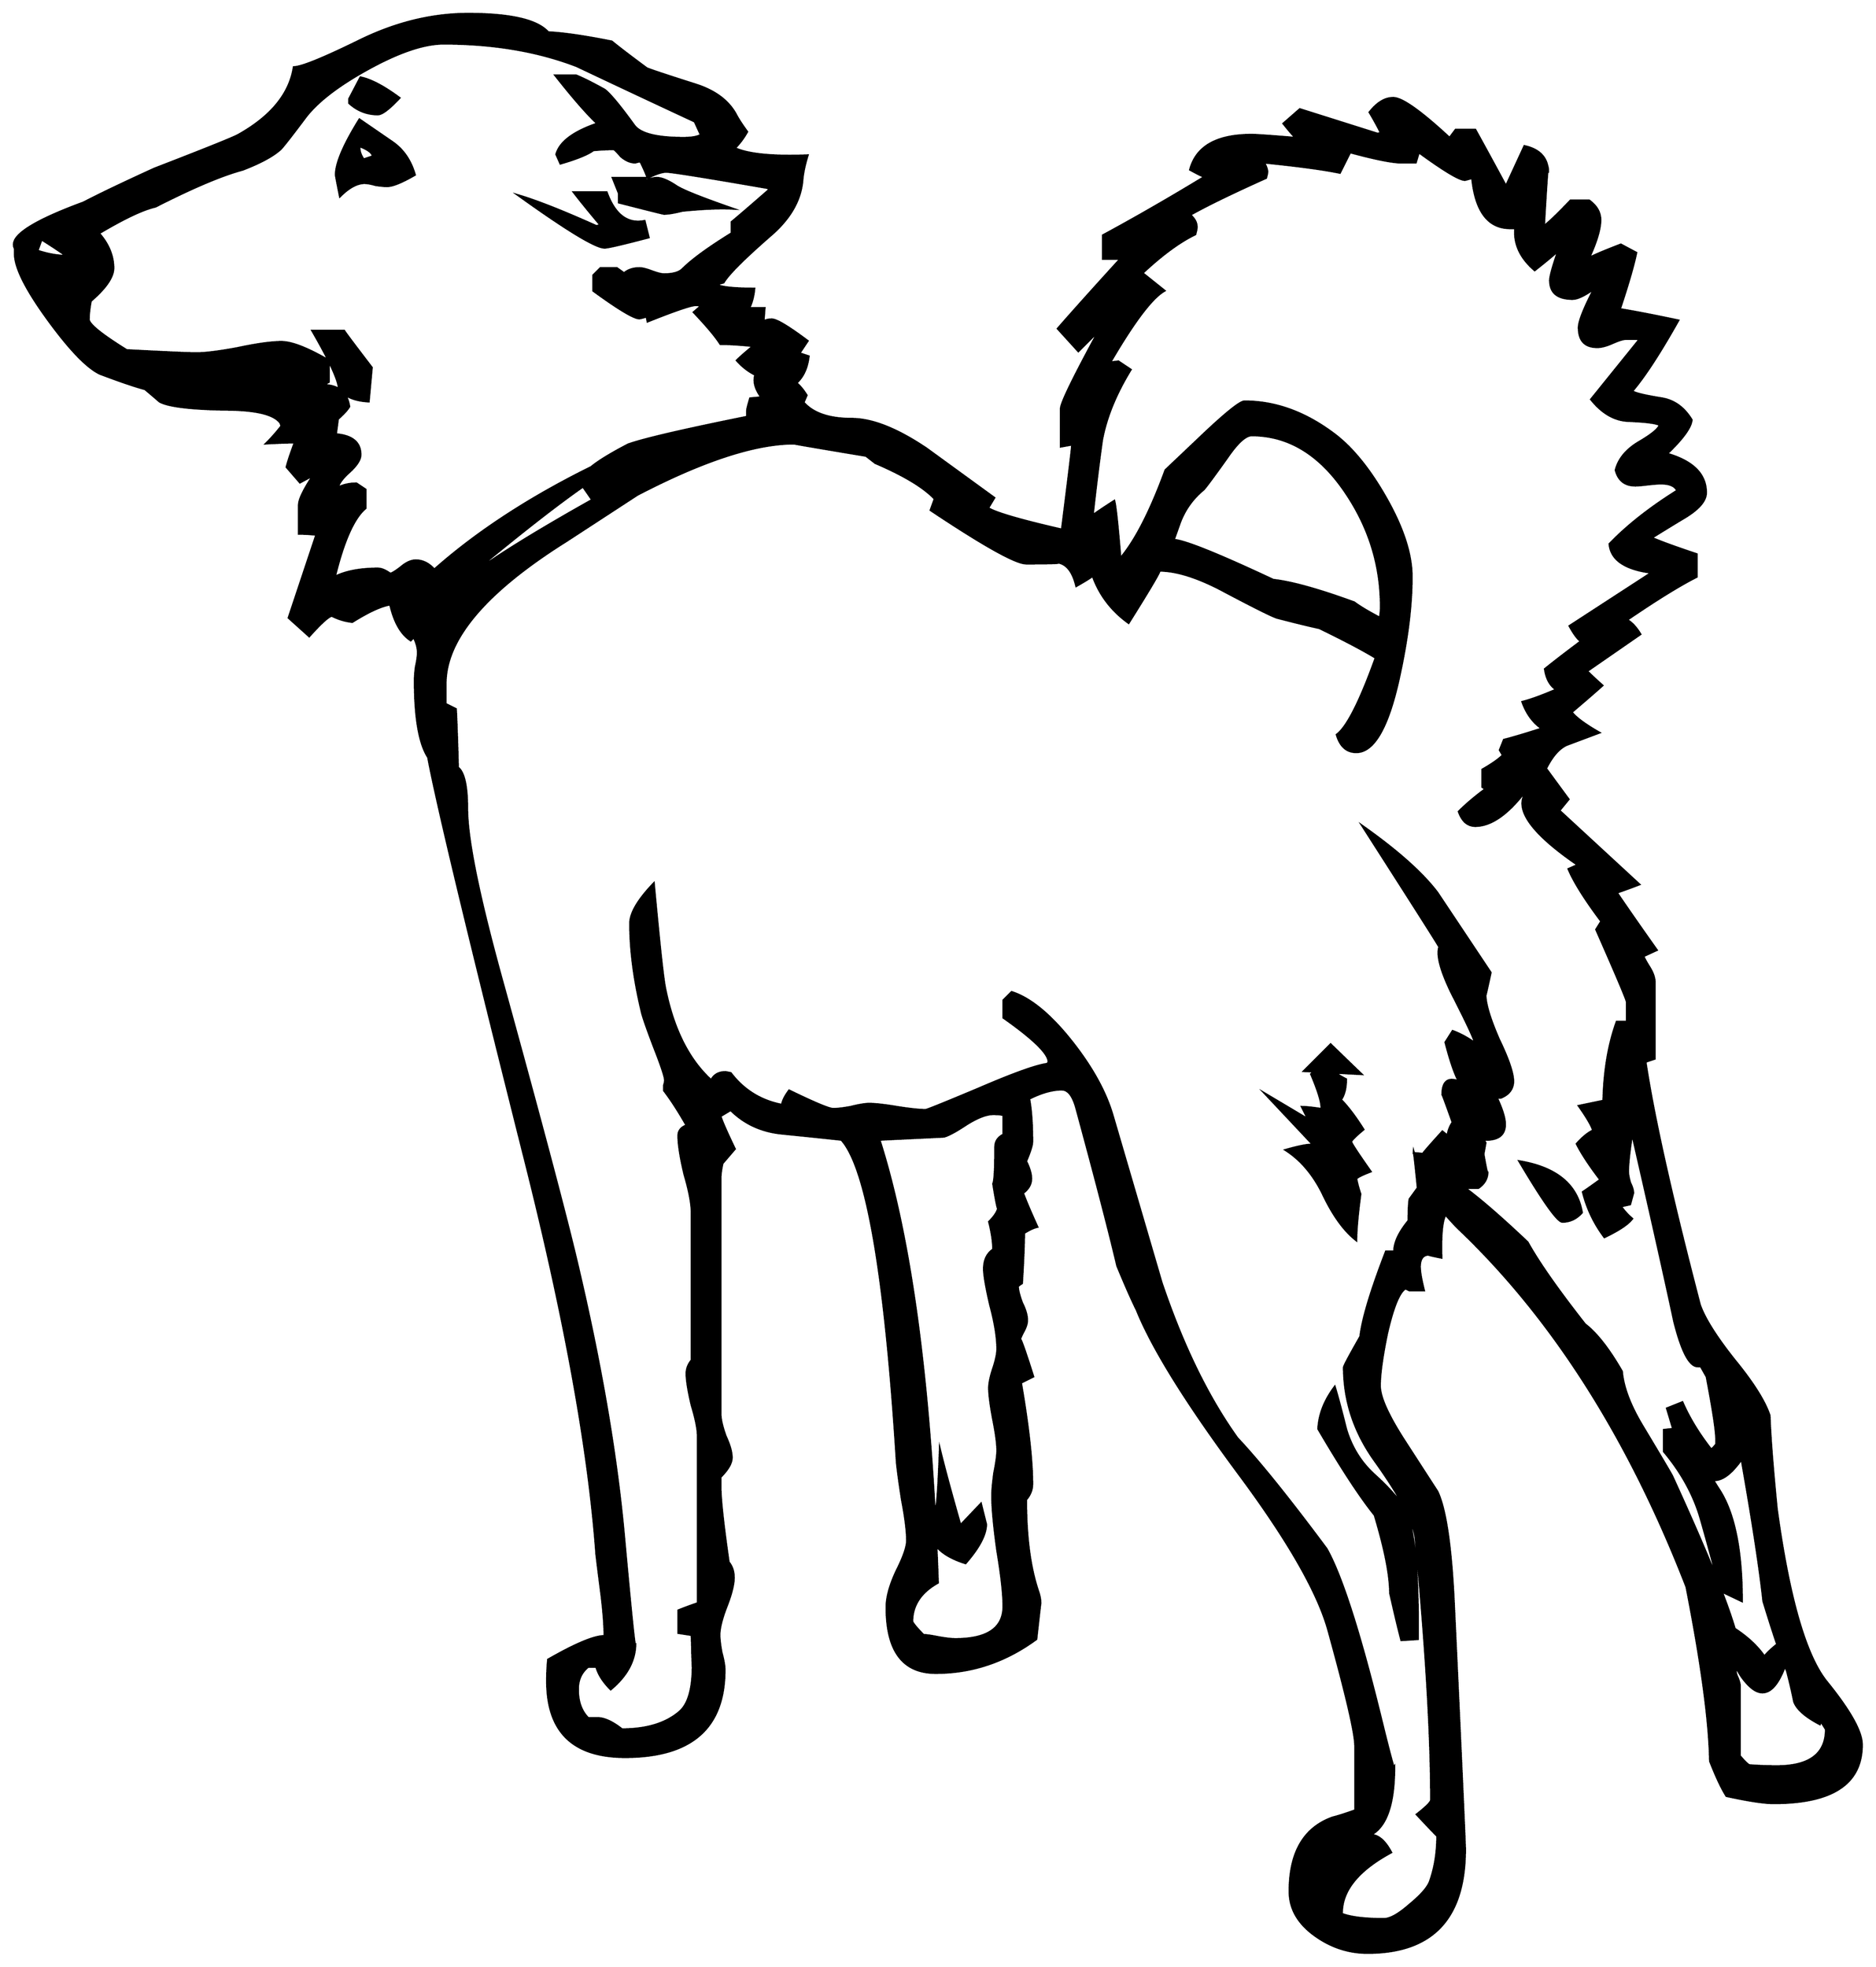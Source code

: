 


\begin{tikzpicture}[y=0.80pt, x=0.80pt, yscale=-1.0, xscale=1.0, inner sep=0pt, outer sep=0pt]
\begin{scope}[shift={(100.0,1677.0)},nonzero rule]
  \path[draw=.,fill=.,line width=1.600pt] (1858.0,189.0) .. controls
    (1858.0,227.0) and (1829.333,246.0) .. (1772.0,246.0) ..
    controls (1762.667,246.0) and (1747.333,243.667) .. (1726.0,239.0)
    .. controls (1721.333,231.667) and (1716.0,220.333) ..
    (1710.0,205.0) .. controls (1709.333,166.333) and (1701.667,109.667)
    .. (1687.0,35.0) .. controls (1630.333,-111.0) and
    (1556.0,-227.667) .. (1464.0,-315.0) .. controls
    (1461.333,-317.667) and (1457.333,-322.0) .. (1452.0,-328.0) ..
    controls (1448.667,-322.0) and (1447.333,-308.0) ..
    (1448.0,-286.0) .. controls (1438.0,-288.0) and
    (1434.0,-289.0) .. (1436.0,-289.0) .. controls
    (1430.0,-289.0) and (1427.0,-285.0) .. (1427.0,-277.0) ..
    controls (1427.0,-272.333) and (1428.333,-264.667) ..
    (1431.0,-254.0) -- (1417.0,-254.0) -- (1413.0,-256.0) ..
    controls (1407.0,-252.667) and (1401.0,-238.0) ..
    (1395.0,-212.0) .. controls (1390.333,-189.333) and
    (1388.0,-172.333) .. (1388.0,-161.0) .. controls
    (1388.0,-150.333) and (1395.667,-133.0) .. (1411.0,-109.0) ..
    controls (1431.667,-77.0) and (1442.667,-60.0) .. (1444.0,-58.0)
    .. controls (1452.0,-41.333) and (1457.333,-6.0) ..
    (1460.0,48.0) .. controls (1467.333,204.667) and (1471.0,285.667)
    .. (1471.0,291.0) .. controls (1471.0,358.333) and
    (1439.333,392.0) .. (1376.0,392.0) .. controls (1358.0,392.0)
    and (1341.333,386.667) .. (1326.0,376.0) .. controls
    (1308.667,364.0) and (1300.0,349.333) .. (1300.0,332.0) ..
    controls (1300.0,294.0) and (1314.0,270.0) .. (1342.0,260.0)
    .. controls (1347.333,258.667) and (1354.667,256.333) ..
    (1364.0,253.0) -- (1364.0,190.0) .. controls (1364.0,178.0)
    and (1355.333,140.667) .. (1338.0,78.0) .. controls
    (1328.0,41.333) and (1299.333,-9.0) .. (1252.0,-73.0) ..
    controls (1200.0,-143.0) and (1166.333,-197.0) ..
    (1151.0,-235.0) .. controls (1146.333,-244.333) and
    (1140.0,-258.667) .. (1132.0,-278.0) .. controls
    (1124.0,-312.0) and (1110.667,-363.333) .. (1092.0,-432.0) ..
    controls (1088.667,-444.0) and (1084.0,-450.0) ..
    (1078.0,-450.0) .. controls (1068.667,-450.0) and
    (1058.0,-447.0) .. (1046.0,-441.0) .. controls
    (1048.0,-430.333) and (1049.0,-416.333) .. (1049.0,-399.0) ..
    controls (1049.0,-395.667) and (1047.0,-389.333) ..
    (1043.0,-380.0) .. controls (1046.333,-373.333) and
    (1048.0,-367.667) .. (1048.0,-363.0) .. controls
    (1048.0,-357.667) and (1045.333,-353.0) .. (1040.0,-349.0) ..
    controls (1042.667,-341.667) and (1047.333,-330.667) ..
    (1054.0,-316.0) .. controls (1050.667,-315.333) and
    (1046.333,-313.333) .. (1041.0,-310.0) .. controls
    (1041.0,-299.333) and (1040.333,-283.0) .. (1039.0,-261.0) ..
    controls (1037.667,-260.333) and (1036.333,-259.333) ..
    (1035.0,-258.0) .. controls (1035.0,-254.667) and
    (1036.333,-249.333) .. (1039.0,-242.0) .. controls
    (1042.333,-235.333) and (1044.0,-229.667) .. (1044.0,-225.0) ..
    controls (1044.0,-221.667) and (1042.667,-217.667) ..
    (1040.0,-213.0) .. controls (1038.0,-209.0) and
    (1037.0,-206.667) .. (1037.0,-206.0) .. controls
    (1037.0,-209.333) and (1041.333,-197.333) .. (1050.0,-170.0) --
    (1038.0,-164.0) .. controls (1045.333,-121.333) and
    (1049.0,-88.333) .. (1049.0,-65.0) .. controls (1049.0,-59.667)
    and (1047.0,-54.667) .. (1043.0,-50.0) .. controls
    (1043.0,-13.333) and (1047.0,16.667) .. (1055.0,40.0) ..
    controls (1056.333,44.0) and (1057.0,47.667) .. (1057.0,51.0) ..
    controls (1057.0,50.333) and (1055.667,62.0) .. (1053.0,86.0) ..
    controls (1023.0,108.0) and (990.333,119.0) .. (955.0,119.0)
    .. controls (923.0,119.0) and (907.0,97.667) .. (907.0,55.0)
    .. controls (907.0,45.0) and (910.333,33.0) .. (917.0,19.0) ..
    controls (923.667,5.667) and (927.0,-4.0) .. (927.0,-10.0) ..
    controls (927.0,-19.333) and (925.333,-32.667) .. (922.0,-50.0) ..
    controls (919.333,-67.333) and (917.667,-79.667) .. (917.0,-87.0) ..
    controls (905.667,-269.0) and (887.667,-373.667) .. (863.0,-401.0)
    .. controls (844.333,-403.0) and (825.0,-405.0) ..
    (805.0,-407.0) .. controls (785.0,-409.0) and (768.333,-416.667)
    .. (755.0,-430.0) -- (745.0,-424.0) .. controls
    (746.333,-419.333) and (751.0,-408.667) .. (759.0,-392.0) --
    (747.0,-378.0) .. controls (745.667,-372.0) and (745.0,-367.0)
    .. (745.0,-363.0) -- (745.0,-134.0) .. controls
    (745.0,-128.667) and (746.667,-121.333) .. (750.0,-112.0) ..
    controls (754.0,-103.333) and (756.0,-96.333) .. (756.0,-91.0)
    .. controls (756.0,-85.667) and (752.333,-79.333) .. (745.0,-72.0)
    -- (745.0,-63.0) .. controls (745.0,-51.0) and (747.667,-26.333)
    .. (753.0,11.0) .. controls (756.333,15.0) and (758.0,20.0) ..
    (758.0,26.0) .. controls (758.0,32.667) and (755.667,42.0) ..
    (751.0,54.0) .. controls (746.333,66.0) and (744.0,75.333) ..
    (744.0,82.0) .. controls (744.0,86.0) and (744.667,91.667) ..
    (746.0,99.0) .. controls (748.0,106.333) and (749.0,112.0) ..
    (749.0,116.0) .. controls (749.0,172.667) and (716.667,201.0) ..
    (652.0,201.0) .. controls (601.333,201.0) and (576.0,176.333) ..
    (576.0,127.0) .. controls (576.0,119.0) and (576.333,112.0) ..
    (577.0,106.0) .. controls (603.667,90.667) and (622.0,83.0) ..
    (632.0,83.0) .. controls (632.0,73.0) and (631.0,59.667) ..
    (629.0,43.0) .. controls (626.333,22.333) and (624.667,9.0) ..
    (624.0,3.0) .. controls (616.667,-99.0) and (593.0,-229.0) ..
    (553.0,-387.0) .. controls (499.667,-599.0) and (468.667,-728.0)
    .. (460.0,-774.0) .. controls (451.333,-787.333) and
    (447.0,-812.333) .. (447.0,-849.0) .. controls (447.0,-852.333)
    and (447.333,-856.667) .. (448.0,-862.0) .. controls
    (449.333,-868.0) and (450.0,-872.667) .. (450.0,-876.0) ..
    controls (450.0,-880.667) and (448.667,-885.667) .. (446.0,-891.0)
    -- (443.0,-888.0) .. controls (433.667,-894.0) and
    (427.0,-905.667) .. (423.0,-923.0) .. controls (414.333,-921.667)
    and (402.0,-916.0) .. (386.0,-906.0) .. controls
    (379.333,-906.667) and (372.667,-908.667) .. (366.0,-912.0) ..
    controls (362.667,-911.333) and (355.333,-904.667) .. (344.0,-892.0)
    -- (324.0,-910.0) -- (351.0,-991.0) .. controls
    (345.0,-991.667) and (339.333,-992.0) .. (334.0,-992.0) --
    (334.0,-1020.0) .. controls (334.0,-1025.333) and
    (338.667,-1035.0) .. (348.0,-1049.0) -- (335.0,-1042.0) --
    (322.0,-1057.0) .. controls (323.333,-1062.333) and
    (326.0,-1070.333) .. (330.0,-1081.0) .. controls
    (324.0,-1081.0) and (314.667,-1080.667) .. (302.0,-1080.0) ..
    controls (307.333,-1085.333) and (312.333,-1091.0) ..
    (317.0,-1097.0) -- (316.0,-1100.0) .. controls
    (310.0,-1108.667) and (291.667,-1113.0) .. (261.0,-1113.0) ..
    controls (227.0,-1113.667) and (206.0,-1116.333) ..
    (198.0,-1121.0) .. controls (197.333,-1121.667) and
    (192.667,-1125.667) .. (184.0,-1133.0) .. controls
    (174.0,-1135.667) and (159.333,-1140.667) .. (140.0,-1148.0) ..
    controls (127.333,-1154.0) and (110.333,-1171.667) ..
    (89.0,-1201.0) .. controls (67.667,-1230.333) and (57.0,-1251.667)
    .. (57.0,-1265.0) .. controls (57.0,-1266.333) and
    (57.0,-1268.0) .. (57.0,-1270.0) .. controls (56.333,-1271.333)
    and (56.0,-1272.667) .. (56.0,-1274.0) .. controls
    (56.0,-1284.667) and (78.667,-1298.333) .. (124.0,-1315.0) ..
    controls (139.333,-1323.0) and (162.333,-1334.0) ..
    (193.0,-1348.0) .. controls (243.0,-1367.333) and
    (270.333,-1378.333) .. (275.0,-1381.0) .. controls
    (307.0,-1399.0) and (325.0,-1421.0) .. (329.0,-1447.0) ..
    controls (336.333,-1447.0) and (357.667,-1455.667) ..
    (393.0,-1473.0) .. controls (428.333,-1490.333) and
    (463.667,-1499.0) .. (499.0,-1499.0) .. controls
    (540.333,-1499.0) and (566.333,-1493.0) .. (577.0,-1481.0) ..
    controls (591.667,-1480.333) and (612.333,-1477.333) ..
    (639.0,-1472.0) .. controls (646.333,-1466.0) and
    (657.667,-1457.333) .. (673.0,-1446.0) .. controls
    (675.667,-1444.667) and (691.667,-1439.333) .. (721.0,-1430.0) ..
    controls (739.667,-1424.0) and (752.667,-1414.333) ..
    (760.0,-1401.0) .. controls (762.0,-1397.0) and
    (765.667,-1391.333) .. (771.0,-1384.0) .. controls
    (767.667,-1378.0) and (763.667,-1372.667) .. (759.0,-1368.0) ..
    controls (772.333,-1362.0) and (796.0,-1359.667) ..
    (830.0,-1361.0) .. controls (827.333,-1352.333) and
    (825.667,-1344.667) .. (825.0,-1338.0) .. controls
    (823.667,-1318.0) and (813.333,-1299.667) .. (794.0,-1283.0) ..
    controls (768.0,-1260.333) and (752.667,-1245.0) ..
    (748.0,-1237.0) -- (741.0,-1235.0) .. controls
    (745.667,-1232.333) and (758.0,-1231.0) .. (778.0,-1231.0) ..
    controls (777.333,-1223.667) and (775.667,-1217.333) ..
    (773.0,-1212.0) .. controls (774.333,-1212.0) and
    (779.333,-1212.0) .. (788.0,-1212.0) -- (787.0,-1199.0) ..
    controls (789.0,-1200.333) and (791.667,-1201.0) ..
    (795.0,-1201.0) .. controls (799.667,-1201.0) and
    (811.333,-1194.0) .. (830.0,-1180.0) -- (822.0,-1168.0) --
    (831.0,-1165.0) .. controls (829.667,-1153.667) and
    (825.667,-1145.0) .. (819.0,-1139.0) .. controls
    (822.333,-1136.333) and (825.667,-1132.333) .. (829.0,-1127.0) --
    (826.0,-1120.0) .. controls (835.333,-1109.333) and
    (851.0,-1104.0) .. (873.0,-1104.0) .. controls
    (893.0,-1104.0) and (917.333,-1094.333) .. (946.0,-1075.0) ..
    controls (968.0,-1059.0) and (990.0,-1043.0) ..
    (1012.0,-1027.0) -- (1006.0,-1017.0) .. controls
    (1013.333,-1012.333) and (1037.333,-1005.333) .. (1078.0,-996.0) ..
    controls (1084.667,-1048.667) and (1088.0,-1076.333) ..
    (1088.0,-1079.0) -- (1077.0,-1077.0) -- (1077.0,-1114.0) ..
    controls (1077.0,-1119.333) and (1089.333,-1144.667) ..
    (1114.0,-1190.0) .. controls (1109.333,-1185.333) and
    (1102.667,-1178.667) .. (1094.0,-1170.0) -- (1074.0,-1192.0) ..
    controls (1087.333,-1207.333) and (1107.667,-1230.0) ..
    (1135.0,-1260.0) -- (1118.0,-1260.0) -- (1118.0,-1283.0) ..
    controls (1150.0,-1300.333) and (1183.0,-1319.333) ..
    (1217.0,-1340.0) .. controls (1213.667,-1341.333) and
    (1209.0,-1343.667) .. (1203.0,-1347.0) .. controls
    (1209.0,-1369.667) and (1229.0,-1381.0) .. (1263.0,-1381.0) ..
    controls (1267.667,-1381.0) and (1282.0,-1380.0) ..
    (1306.0,-1378.0) .. controls (1303.333,-1380.667) and
    (1299.333,-1385.333) .. (1294.0,-1392.0) -- (1310.0,-1406.0) --
    (1386.0,-1382.0) -- (1389.0,-1383.0) .. controls
    (1385.667,-1389.667) and (1382.0,-1396.333) .. (1378.0,-1403.0) ..
    controls (1385.333,-1412.333) and (1393.0,-1417.0) ..
    (1401.0,-1417.0) .. controls (1409.667,-1417.0) and
    (1428.0,-1404.0) .. (1456.0,-1378.0) -- (1462.0,-1386.0) --
    (1481.0,-1386.0) .. controls (1487.667,-1374.0) and
    (1497.667,-1355.667) .. (1511.0,-1331.0) .. controls
    (1515.0,-1339.667) and (1521.0,-1352.667) .. (1529.0,-1370.0) ..
    controls (1544.333,-1366.667) and (1552.0,-1358.0) ..
    (1552.0,-1344.0) .. controls (1552.0,-1356.667) and
    (1550.667,-1339.333) .. (1548.0,-1292.0) .. controls
    (1553.333,-1296.0) and (1562.0,-1304.333) .. (1574.0,-1317.0) --
    (1592.0,-1317.0) .. controls (1599.333,-1311.667) and
    (1603.0,-1305.333) .. (1603.0,-1298.0) .. controls
    (1603.0,-1289.333) and (1599.333,-1277.0) .. (1592.0,-1261.0) ..
    controls (1598.667,-1264.333) and (1609.0,-1268.667) ..
    (1623.0,-1274.0) -- (1638.0,-1266.0) .. controls
    (1635.333,-1253.333) and (1630.0,-1235.0) .. (1622.0,-1211.0) ..
    controls (1634.667,-1209.0) and (1653.667,-1205.333) ..
    (1679.0,-1200.0) .. controls (1661.0,-1168.0) and
    (1646.0,-1145.0) .. (1634.0,-1131.0) .. controls
    (1636.667,-1129.0) and (1646.333,-1126.667) .. (1663.0,-1124.0) ..
    controls (1675.0,-1122.0) and (1684.667,-1115.0) ..
    (1692.0,-1103.0) .. controls (1691.333,-1095.667) and
    (1683.333,-1084.667) .. (1668.0,-1070.0) .. controls
    (1693.333,-1062.667) and (1706.0,-1050.0) .. (1706.0,-1032.0) ..
    controls (1706.0,-1024.0) and (1698.667,-1015.667) ..
    (1684.0,-1007.0) .. controls (1674.0,-1001.0) and
    (1663.667,-994.667) .. (1653.0,-988.0) .. controls
    (1662.333,-984.0) and (1677.0,-978.667) .. (1697.0,-972.0) --
    (1697.0,-950.0) .. controls (1681.0,-942.0) and
    (1658.333,-928.0) .. (1629.0,-908.0) .. controls
    (1633.667,-905.333) and (1638.0,-900.667) .. (1642.0,-894.0) --
    (1590.0,-858.0) .. controls (1593.333,-854.667) and
    (1598.333,-850.0) .. (1605.0,-844.0) .. controls
    (1598.333,-838.0) and (1588.333,-829.333) .. (1575.0,-818.0) ..
    controls (1579.0,-812.667) and (1588.0,-806.0) ..
    (1602.0,-798.0) .. controls (1591.333,-794.0) and
    (1580.667,-790.0) .. (1570.0,-786.0) .. controls
    (1562.667,-782.667) and (1556.0,-775.0) .. (1550.0,-763.0) ..
    controls (1555.333,-755.667) and (1562.667,-745.667) ..
    (1572.0,-733.0) -- (1563.0,-722.0) -- (1641.0,-650.0) ..
    controls (1632.333,-646.667) and (1625.0,-644.0) ..
    (1619.0,-642.0) .. controls (1630.333,-625.333) and
    (1643.333,-606.667) .. (1658.0,-586.0) -- (1645.0,-580.0) ..
    controls (1645.667,-578.0) and (1647.667,-574.333) ..
    (1651.0,-569.0) .. controls (1654.333,-563.667) and
    (1656.0,-558.667) .. (1656.0,-554.0) -- (1656.0,-480.0) --
    (1647.0,-477.0) .. controls (1655.0,-423.667) and
    (1672.667,-344.667) .. (1700.0,-240.0) .. controls
    (1704.667,-226.667) and (1716.0,-208.667) .. (1734.0,-186.0) ..
    controls (1752.0,-164.0) and (1763.333,-146.0) ..
    (1768.0,-132.0) .. controls (1768.667,-112.0) and
    (1771.0,-81.667) .. (1775.0,-41.0) .. controls (1787.0,46.333)
    and (1803.333,102.667) .. (1824.0,128.0) .. controls
    (1846.667,156.0) and (1858.0,176.333) .. (1858.0,189.0) --
    cycle(1389.0,-921.0) .. controls (1389.0,-960.333) and
    (1378.0,-996.667) .. (1356.0,-1030.0) .. controls
    (1330.667,-1068.667) and (1299.667,-1088.0) .. (1263.0,-1088.0) ..
    controls (1257.0,-1088.0) and (1249.0,-1080.667) ..
    (1239.0,-1066.0) .. controls (1225.667,-1047.333) and
    (1218.0,-1037.0) .. (1216.0,-1035.0) .. controls
    (1204.667,-1025.667) and (1196.667,-1014.0) .. (1192.0,-1000.0) --
    (1187.0,-986.0) .. controls (1197.667,-985.333) and
    (1230.0,-972.333) .. (1284.0,-947.0) .. controls
    (1302.0,-945.0) and (1328.333,-937.667) .. (1363.0,-925.0) ..
    controls (1368.333,-921.0) and (1376.667,-916.0) ..
    (1388.0,-910.0) .. controls (1388.667,-913.333) and
    (1389.0,-917.0) .. (1389.0,-921.0) -- cycle(792.0,-1327.0)
    -- (792.0,-1329.0) .. controls (730.667,-1339.667) and
    (697.333,-1345.0) .. (692.0,-1345.0) .. controls
    (688.0,-1345.0) and (682.0,-1343.0) .. (674.0,-1339.0) ..
    controls (672.667,-1343.0) and (670.333,-1348.333) ..
    (667.0,-1355.0) .. controls (665.667,-1355.0) and
    (664.0,-1354.667) .. (662.0,-1354.0) .. controls
    (657.333,-1354.0) and (652.667,-1356.0) .. (648.0,-1360.0) ..
    controls (644.0,-1364.667) and (641.667,-1367.0) ..
    (641.0,-1367.0) .. controls (634.333,-1367.0) and
    (627.667,-1366.667) .. (621.0,-1366.0) .. controls
    (615.667,-1362.0) and (605.0,-1357.667) .. (589.0,-1353.0) --
    (585.0,-1362.0) .. controls (588.333,-1374.0) and
    (601.667,-1384.0) .. (625.0,-1392.0) .. controls
    (615.0,-1401.333) and (601.333,-1417.0) .. (584.0,-1439.0) --
    (604.0,-1439.0) .. controls (610.667,-1436.333) and
    (620.0,-1431.667) .. (632.0,-1425.0) .. controls
    (637.333,-1421.0) and (647.0,-1409.333) .. (661.0,-1390.0) ..
    controls (667.0,-1382.0) and (683.0,-1378.0) ..
    (709.0,-1378.0) .. controls (717.0,-1378.0) and
    (722.667,-1379.0) .. (726.0,-1381.0) .. controls
    (724.667,-1383.667) and (722.667,-1388.0) .. (720.0,-1394.0) ..
    controls (681.333,-1412.0) and (643.0,-1430.0) ..
    (605.0,-1448.0) .. controls (567.0,-1462.667) and
    (523.667,-1470.0) .. (475.0,-1470.0) .. controls
    (456.333,-1470.0) and (432.333,-1462.0) .. (403.0,-1446.0) ..
    controls (373.667,-1430.0) and (353.0,-1414.333) ..
    (341.0,-1399.0) .. controls (327.0,-1380.333) and
    (318.667,-1369.667) .. (316.0,-1367.0) .. controls
    (308.667,-1360.333) and (296.333,-1353.667) .. (279.0,-1347.0) ..
    controls (259.0,-1341.667) and (230.667,-1329.667) ..
    (194.0,-1311.0) .. controls (182.0,-1308.333) and
    (163.667,-1299.667) .. (139.0,-1285.0) .. controls
    (148.333,-1274.333) and (153.0,-1263.0) .. (153.0,-1251.0) ..
    controls (153.0,-1242.333) and (145.667,-1231.667) ..
    (131.0,-1219.0) .. controls (129.667,-1211.667) and
    (129.0,-1205.667) .. (129.0,-1201.0) .. controls
    (129.0,-1196.333) and (141.333,-1186.333) .. (166.0,-1171.0) ..
    controls (204.0,-1169.0) and (226.667,-1168.0) ..
    (234.0,-1168.0) .. controls (242.667,-1168.0) and
    (256.0,-1169.667) .. (274.0,-1173.0) .. controls
    (292.667,-1177.0) and (307.0,-1179.0) .. (317.0,-1179.0) ..
    controls (327.0,-1179.0) and (342.333,-1173.0) ..
    (363.0,-1161.0) -- (363.0,-1140.0) -- (349.0,-1132.0) ..
    controls (341.0,-1134.667) and (329.333,-1138.333) ..
    (314.0,-1143.0) -- (326.0,-1142.0) -- (334.0,-1136.0) ..
    controls (336.667,-1136.0) and (340.667,-1136.0) ..
    (346.0,-1136.0) .. controls (351.333,-1136.667) and
    (355.0,-1137.0) .. (357.0,-1137.0) .. controls
    (372.333,-1137.0) and (381.0,-1130.0) .. (383.0,-1116.0) ..
    controls (381.0,-1112.667) and (377.333,-1108.667) ..
    (372.0,-1104.0) -- (370.0,-1089.0) .. controls
    (386.0,-1087.667) and (394.0,-1081.0) .. (394.0,-1069.0) ..
    controls (394.0,-1064.333) and (390.333,-1058.667) ..
    (383.0,-1052.0) .. controls (376.333,-1046.0) and
    (372.667,-1041.0) .. (372.0,-1037.0) .. controls
    (377.333,-1039.667) and (383.333,-1041.0) .. (390.0,-1041.0) --
    (399.0,-1035.0) -- (399.0,-1017.0) .. controls
    (387.667,-1007.667) and (377.667,-985.333) .. (369.0,-950.0) ..
    controls (379.667,-955.333) and (393.667,-958.0) .. (411.0,-958.0)
    .. controls (414.333,-958.0) and (418.333,-956.333) ..
    (423.0,-953.0) .. controls (424.333,-953.0) and (427.667,-955.0)
    .. (433.0,-959.0) .. controls (438.333,-963.667) and
    (443.333,-966.0) .. (448.0,-966.0) .. controls (454.667,-966.0)
    and (460.667,-963.0) .. (466.0,-957.0) .. controls
    (507.333,-993.667) and (558.333,-1027.0) .. (619.0,-1057.0) ..
    controls (626.333,-1063.0) and (638.333,-1070.333) ..
    (655.0,-1079.0) .. controls (669.667,-1084.333) and
    (708.333,-1093.333) .. (771.0,-1106.0) -- (771.0,-1112.0) ..
    controls (771.0,-1113.333) and (772.0,-1117.333) ..
    (774.0,-1124.0) -- (785.0,-1125.0) .. controls
    (779.0,-1133.0) and (777.0,-1140.333) .. (779.0,-1147.0) ..
    controls (772.333,-1150.333) and (766.333,-1155.0) ..
    (761.0,-1161.0) .. controls (764.333,-1164.333) and
    (769.667,-1169.0) .. (777.0,-1175.0) .. controls
    (765.0,-1176.333) and (754.333,-1177.0) .. (745.0,-1177.0) ..
    controls (740.333,-1184.333) and (731.667,-1194.667) ..
    (719.0,-1208.0) -- (726.0,-1214.0) .. controls
    (724.667,-1214.667) and (723.0,-1215.0) .. (721.0,-1215.0) ..
    controls (716.333,-1215.0) and (700.667,-1209.667) ..
    (674.0,-1199.0) -- (673.0,-1204.0) .. controls
    (671.667,-1203.333) and (669.333,-1202.667) .. (666.0,-1202.0) ..
    controls (660.667,-1202.0) and (645.667,-1211.0) ..
    (621.0,-1229.0) -- (621.0,-1244.0) -- (628.0,-1251.0) --
    (644.0,-1251.0) -- (651.0,-1246.0) .. controls
    (655.0,-1249.333) and (660.0,-1251.0) .. (666.0,-1251.0) ..
    controls (668.667,-1251.0) and (672.667,-1250.0) ..
    (678.0,-1248.0) .. controls (683.333,-1246.0) and
    (687.333,-1245.0) .. (690.0,-1245.0) .. controls
    (698.667,-1245.0) and (704.667,-1246.667) .. (708.0,-1250.0) ..
    controls (717.333,-1259.333) and (733.333,-1271.0) ..
    (756.0,-1285.0) .. controls (756.0,-1285.667) and
    (756.0,-1289.333) .. (756.0,-1296.0) .. controls
    (764.0,-1302.667) and (776.0,-1313.0) .. (792.0,-1327.0) --
    cycle(1823.0,174.0) -- (1818.0,166.0) -- (1817.0,169.0) ..
    controls (1803.0,161.667) and (1794.667,154.333) .. (1792.0,147.0)
    .. controls (1790.0,137.0) and (1787.667,127.0) ..
    (1785.0,117.0) .. controls (1779.0,102.333) and (1771.333,79.667)
    .. (1762.0,49.0) .. controls (1758.0,12.333) and
    (1749.333,-42.667) .. (1736.0,-116.0) .. controls
    (1735.333,-118.667) and (1723.667,-140.0) .. (1701.0,-180.0) --
    (1698.0,-180.0) .. controls (1690.0,-180.0) and
    (1682.333,-194.667) .. (1675.0,-224.0) .. controls
    (1666.333,-264.667) and (1652.667,-325.667) .. (1634.0,-407.0) ..
    controls (1631.333,-389.667) and (1630.0,-377.333) ..
    (1630.0,-370.0) .. controls (1630.0,-367.333) and
    (1630.667,-363.667) .. (1632.0,-359.0) .. controls
    (1634.0,-355.0) and (1635.0,-351.667) .. (1635.0,-349.0) ..
    controls (1635.0,-349.0) and (1634.0,-345.333) ..
    (1632.0,-338.0) -- (1623.0,-336.0) .. controls
    (1626.333,-331.333) and (1630.0,-327.333) .. (1634.0,-324.0) ..
    controls (1630.0,-318.667) and (1621.0,-312.667) ..
    (1607.0,-306.0) .. controls (1597.0,-319.333) and
    (1590.0,-334.0) .. (1586.0,-350.0) .. controls
    (1590.0,-352.667) and (1595.667,-356.667) .. (1603.0,-362.0) ..
    controls (1592.333,-376.0) and (1584.667,-387.667) ..
    (1580.0,-397.0) .. controls (1586.0,-403.667) and
    (1591.333,-408.0) .. (1596.0,-410.0) .. controls
    (1594.667,-414.667) and (1590.0,-422.667) .. (1582.0,-434.0) --
    (1606.0,-439.0) .. controls (1606.667,-468.333) and
    (1611.0,-494.0) .. (1619.0,-516.0) -- (1629.0,-516.0) --
    (1629.0,-535.0) .. controls (1629.0,-537.0) and
    (1619.0,-560.667) .. (1599.0,-606.0) -- (1604.0,-614.0) ..
    controls (1588.0,-635.333) and (1577.333,-652.333) ..
    (1572.0,-665.0) -- (1581.0,-669.0) .. controls
    (1545.0,-693.667) and (1527.0,-713.667) .. (1527.0,-729.0) ..
    controls (1527.0,-733.0) and (1528.333,-736.667) ..
    (1531.0,-740.0) -- (1530.0,-741.0) .. controls
    (1512.667,-718.333) and (1496.333,-707.0) .. (1481.0,-707.0) ..
    controls (1473.667,-707.0) and (1468.333,-711.667) ..
    (1465.0,-721.0) .. controls (1472.333,-728.333) and
    (1481.0,-735.667) .. (1491.0,-743.0) -- (1488.0,-745.0) --
    (1488.0,-762.0) .. controls (1497.333,-767.333) and
    (1504.0,-772.0) .. (1508.0,-776.0) -- (1505.0,-781.0) --
    (1509.0,-791.0) .. controls (1517.0,-793.0) and
    (1529.333,-796.667) .. (1546.0,-802.0) .. controls
    (1537.333,-808.0) and (1531.0,-816.667) .. (1527.0,-828.0) ..
    controls (1535.0,-830.0) and (1546.0,-834.0) ..
    (1560.0,-840.0) .. controls (1554.0,-844.0) and
    (1550.333,-850.667) .. (1549.0,-860.0) .. controls
    (1556.333,-866.0) and (1568.0,-875.0) .. (1584.0,-887.0) ..
    controls (1580.667,-889.667) and (1577.0,-894.667) ..
    (1573.0,-902.0) -- (1653.0,-954.0) .. controls
    (1627.0,-957.333) and (1613.333,-966.667) .. (1612.0,-982.0) ..
    controls (1629.333,-1000.0) and (1651.333,-1017.333) ..
    (1678.0,-1034.0) .. controls (1676.0,-1038.667) and
    (1670.667,-1041.0) .. (1662.0,-1041.0) .. controls
    (1659.333,-1041.0) and (1655.0,-1040.667) .. (1649.0,-1040.0) ..
    controls (1643.667,-1039.333) and (1639.667,-1039.0) ..
    (1637.0,-1039.0) .. controls (1627.0,-1039.0) and
    (1620.667,-1044.0) .. (1618.0,-1054.0) .. controls
    (1620.667,-1064.667) and (1628.0,-1073.667) .. (1640.0,-1081.0) ..
    controls (1652.667,-1088.333) and (1659.667,-1094.0) ..
    (1661.0,-1098.0) .. controls (1657.667,-1100.0) and
    (1647.333,-1101.333) .. (1630.0,-1102.0) .. controls
    (1616.667,-1102.667) and (1604.667,-1109.667) .. (1594.0,-1123.0) --
    (1640.0,-1180.0) -- (1640.0,-1182.0) -- (1628.0,-1182.0) ..
    controls (1625.333,-1182.0) and (1621.0,-1180.667) ..
    (1615.0,-1178.0) .. controls (1609.0,-1175.333) and
    (1604.0,-1174.0) .. (1600.0,-1174.0) .. controls
    (1588.0,-1174.0) and (1582.0,-1180.333) .. (1582.0,-1193.0) ..
    controls (1582.0,-1199.0) and (1587.0,-1211.667) ..
    (1597.0,-1231.0) .. controls (1587.667,-1224.333) and
    (1580.667,-1221.0) .. (1576.0,-1221.0) .. controls
    (1561.333,-1221.0) and (1554.0,-1227.0) .. (1554.0,-1239.0) ..
    controls (1554.0,-1243.0) and (1556.667,-1252.667) ..
    (1562.0,-1268.0) .. controls (1556.0,-1262.667) and
    (1548.333,-1256.333) .. (1539.0,-1249.0) .. controls
    (1525.0,-1261.0) and (1518.667,-1274.667) .. (1520.0,-1290.0) --
    (1515.0,-1290.0) .. controls (1493.667,-1290.0) and
    (1481.333,-1306.333) .. (1478.0,-1339.0) .. controls
    (1476.0,-1338.333) and (1473.667,-1337.667) .. (1471.0,-1337.0) ..
    controls (1465.667,-1337.0) and (1450.667,-1346.0) ..
    (1426.0,-1364.0) -- (1423.0,-1354.0) -- (1409.0,-1354.0) ..
    controls (1400.333,-1354.0) and (1383.667,-1357.333) ..
    (1359.0,-1364.0) -- (1349.0,-1344.0) .. controls
    (1333.0,-1347.333) and (1308.333,-1350.667) .. (1275.0,-1354.0) ..
    controls (1277.667,-1349.333) and (1278.667,-1345.667) ..
    (1278.0,-1343.0) -- (1277.0,-1339.0) .. controls
    (1244.333,-1324.333) and (1219.667,-1312.333) .. (1203.0,-1303.0) ..
    controls (1208.333,-1298.333) and (1210.333,-1293.333) ..
    (1209.0,-1288.0) -- (1208.0,-1284.0) .. controls
    (1190.0,-1275.333) and (1169.333,-1259.333) .. (1146.0,-1236.0) --
    (1158.0,-1245.0) -- (1178.0,-1229.0) .. controls
    (1166.0,-1222.333) and (1148.333,-1199.0) .. (1125.0,-1159.0) --
    (1133.0,-1160.0) -- (1145.0,-1152.0) .. controls
    (1130.333,-1128.0) and (1121.0,-1105.0) .. (1117.0,-1083.0) ..
    controls (1113.667,-1059.0) and (1110.667,-1034.667) ..
    (1108.0,-1010.0) .. controls (1114.667,-1014.667) and
    (1121.667,-1019.333) .. (1129.0,-1024.0) .. controls
    (1130.333,-1019.333) and (1132.333,-1000.667) .. (1135.0,-968.0) ..
    controls (1149.667,-985.333) and (1164.333,-1014.0) ..
    (1179.0,-1054.0) .. controls (1191.667,-1066.0) and
    (1204.667,-1078.333) .. (1218.0,-1091.0) .. controls
    (1239.333,-1111.0) and (1252.0,-1121.0) .. (1256.0,-1121.0) ..
    controls (1285.333,-1121.0) and (1313.667,-1111.0) ..
    (1341.0,-1091.0) .. controls (1359.667,-1077.667) and
    (1377.333,-1056.333) .. (1394.0,-1027.0) .. controls
    (1410.667,-997.667) and (1419.0,-972.0) .. (1419.0,-950.0) ..
    controls (1419.0,-922.0) and (1415.0,-889.667) ..
    (1407.0,-853.0) .. controls (1396.333,-803.667) and
    (1382.333,-779.0) .. (1365.0,-779.0) .. controls
    (1355.667,-779.0) and (1349.333,-784.667) .. (1346.0,-796.0) ..
    controls (1356.0,-803.333) and (1368.667,-828.333) ..
    (1384.0,-871.0) .. controls (1372.0,-878.333) and
    (1353.667,-888.0) .. (1329.0,-900.0) .. controls
    (1319.667,-902.0) and (1306.0,-905.333) .. (1288.0,-910.0) ..
    controls (1283.333,-911.333) and (1264.667,-920.667) ..
    (1232.0,-938.0) .. controls (1208.667,-950.0) and
    (1189.0,-956.0) .. (1173.0,-956.0) .. controls
    (1174.333,-956.0) and (1164.333,-939.0) .. (1143.0,-905.0) ..
    controls (1126.333,-917.0) and (1114.667,-932.333) ..
    (1108.0,-951.0) .. controls (1106.667,-949.667) and
    (1101.333,-946.333) .. (1092.0,-941.0) .. controls
    (1088.667,-955.0) and (1082.667,-962.667) .. (1074.0,-964.0) ..
    controls (1077.333,-963.333) and (1067.0,-963.0) ..
    (1043.0,-963.0) .. controls (1033.0,-963.0) and
    (1002.0,-980.333) .. (950.0,-1015.0) -- (954.0,-1026.0) ..
    controls (943.333,-1037.333) and (924.0,-1049.0) ..
    (896.0,-1061.0) -- (887.0,-1068.0) .. controls
    (839.0,-1076.0) and (815.667,-1080.0) .. (817.0,-1080.0) ..
    controls (779.0,-1080.0) and (728.0,-1063.333) ..
    (664.0,-1030.0) .. controls (648.667,-1020.0) and
    (625.667,-1005.0) .. (595.0,-985.0) .. controls (516.333,-935.667)
    and (477.0,-889.333) .. (477.0,-846.0) -- (477.0,-838.0) ..
    controls (477.0,-830.0) and (477.0,-826.0) .. (477.0,-826.0)
    -- (487.0,-821.0) .. controls (487.667,-808.333) and
    (488.333,-789.333) .. (489.0,-764.0) .. controls (495.0,-759.333)
    and (498.0,-746.0) .. (498.0,-724.0) .. controls
    (498.0,-694.0) and (509.667,-637.0) .. (533.0,-553.0) ..
    controls (569.0,-422.333) and (592.667,-333.333) .. (604.0,-286.0)
    .. controls (628.0,-185.333) and (643.667,-94.667) ..
    (651.0,-14.0) .. controls (658.333,66.667) and (662.0,101.333) ..
    (662.0,90.0) .. controls (662.0,106.667) and (654.0,121.667) ..
    (638.0,135.0) .. controls (630.667,127.667) and (626.0,120.333) ..
    (624.0,113.0) -- (616.0,113.0) .. controls (609.333,118.333) and
    (606.0,125.667) .. (606.0,135.0) .. controls (606.0,147.0) and
    (609.333,156.333) .. (616.0,163.0) -- (625.0,163.0) .. controls
    (631.667,163.0) and (639.667,166.667) .. (649.0,174.0) .. controls
    (673.0,174.0) and (691.667,168.333) .. (705.0,157.0) .. controls
    (713.667,149.667) and (718.0,134.667) .. (718.0,112.0) .. controls
    (718.0,116.667) and (717.667,106.667) .. (717.0,82.0) --
    (704.0,80.0) -- (704.0,58.0) .. controls (710.667,55.333) and
    (717.0,53.0) .. (723.0,51.0) -- (723.0,-112.0) .. controls
    (723.0,-118.667) and (721.0,-128.667) .. (717.0,-142.0) ..
    controls (713.667,-156.0) and (712.0,-166.333) .. (712.0,-173.0)
    .. controls (712.0,-177.667) and (713.667,-182.0) ..
    (717.0,-186.0) -- (717.0,-330.0) .. controls (717.0,-338.667)
    and (714.667,-351.0) .. (710.0,-367.0) .. controls
    (706.0,-383.667) and (704.0,-396.333) .. (704.0,-405.0) ..
    controls (704.0,-409.667) and (706.667,-413.0) .. (712.0,-415.0)
    .. controls (704.0,-429.0) and (696.667,-440.333) ..
    (690.0,-449.0) .. controls (690.0,-450.333) and (690.0,-452.0)
    .. (690.0,-454.0) .. controls (690.667,-456.0) and
    (691.0,-457.667) .. (691.0,-459.0) .. controls (691.0,-462.333)
    and (687.333,-473.333) .. (680.0,-492.0) .. controls
    (672.667,-511.333) and (668.667,-523.0) .. (668.0,-527.0) ..
    controls (660.667,-557.667) and (657.0,-586.0) .. (657.0,-612.0)
    .. controls (657.0,-622.0) and (664.667,-635.0) ..
    (680.0,-651.0) .. controls (685.333,-593.0) and (689.0,-559.0)
    .. (691.0,-549.0) .. controls (699.0,-509.0) and
    (714.0,-479.0) .. (736.0,-459.0) .. controls (738.667,-464.333)
    and (743.333,-467.0) .. (750.0,-467.0) -- (755.0,-466.0) ..
    controls (767.667,-449.333) and (784.333,-439.0) .. (805.0,-435.0)
    .. controls (805.667,-439.0) and (808.0,-443.667) ..
    (812.0,-449.0) .. controls (836.667,-437.0) and (851.0,-431.0)
    .. (855.0,-431.0) .. controls (859.0,-431.0) and
    (864.667,-431.667) .. (872.0,-433.0) .. controls (880.0,-435.0)
    and (886.0,-436.0) .. (890.0,-436.0) .. controls
    (896.0,-436.0) and (905.0,-435.0) .. (917.0,-433.0) ..
    controls (929.667,-431.0) and (939.0,-430.0) .. (945.0,-430.0)
    .. controls (946.333,-430.0) and (963.667,-437.0) ..
    (997.0,-451.0) .. controls (1031.0,-465.667) and
    (1053.333,-473.667) .. (1064.0,-475.0) -- (1065.0,-477.0) ..
    controls (1065.0,-485.0) and (1050.333,-499.333) ..
    (1021.0,-520.0) -- (1021.0,-537.0) -- (1029.0,-545.0) ..
    controls (1047.667,-539.0) and (1067.667,-522.333) ..
    (1089.0,-495.0) .. controls (1107.667,-471.0) and
    (1120.333,-448.0) .. (1127.0,-426.0) .. controls
    (1143.0,-371.333) and (1159.0,-316.667) .. (1175.0,-262.0) ..
    controls (1195.667,-200.667) and (1220.333,-150.0) ..
    (1249.0,-110.0) .. controls (1270.333,-87.333) and
    (1299.333,-51.333) .. (1336.0,-2.0) .. controls (1350.667,24.0)
    and (1368.333,79.0) .. (1389.0,163.0) .. controls
    (1397.667,198.333) and (1402.0,214.333) .. (1402.0,211.0) ..
    controls (1402.0,247.0) and (1394.333,269.0) .. (1379.0,277.0)
    .. controls (1386.333,277.0) and (1393.0,282.667) ..
    (1399.0,294.0) .. controls (1367.0,311.333) and (1351.0,331.0)
    .. (1351.0,353.0) -- (1351.0,354.0) .. controls
    (1359.667,357.333) and (1373.333,359.0) .. (1392.0,359.0) ..
    controls (1398.0,359.0) and (1406.333,354.333) .. (1417.0,345.0)
    .. controls (1428.333,335.667) and (1435.0,328.0) ..
    (1437.0,322.0) .. controls (1441.667,308.667) and (1444.0,294.0)
    .. (1444.0,278.0) .. controls (1439.333,273.333) and
    (1432.667,266.333) .. (1424.0,257.0) .. controls (1433.333,249.667)
    and (1438.0,245.0) .. (1438.0,243.0) .. controls
    (1438.0,179.667) and (1433.0,95.0) .. (1423.0,-11.0) ..
    controls (1421.667,-27.0) and (1408.333,-52.667) .. (1383.0,-88.0)
    .. controls (1363.0,-116.0) and (1353.0,-146.333) ..
    (1353.0,-179.0) .. controls (1353.0,-180.333) and
    (1358.333,-190.333) .. (1369.0,-209.0) .. controls
    (1371.0,-226.333) and (1379.333,-254.0) .. (1394.0,-292.0) --
    (1402.0,-292.0) .. controls (1402.0,-300.667) and
    (1406.667,-310.667) .. (1416.0,-322.0) .. controls
    (1416.0,-332.0) and (1416.333,-339.0) .. (1417.0,-343.0) --
    (1425.0,-354.0) .. controls (1422.333,-380.667) and
    (1421.0,-392.0) .. (1421.0,-388.0) .. controls
    (1429.667,-387.333) and (1432.667,-387.0) .. (1430.0,-387.0) ..
    controls (1429.333,-387.0) and (1435.667,-394.333) ..
    (1449.0,-409.0) -- (1454.0,-405.0) .. controls
    (1454.667,-409.667) and (1456.333,-414.0) .. (1459.0,-418.0) ..
    controls (1452.333,-436.667) and (1449.0,-445.667) ..
    (1449.0,-445.0) .. controls (1449.0,-457.667) and
    (1454.333,-462.0) .. (1465.0,-458.0) .. controls
    (1461.0,-465.333) and (1456.667,-478.0) .. (1452.0,-496.0) --
    (1459.0,-507.0) .. controls (1466.333,-504.333) and
    (1473.667,-500.333) .. (1481.0,-495.0) .. controls
    (1479.667,-500.333) and (1472.0,-516.667) .. (1458.0,-544.0) ..
    controls (1447.333,-566.0) and (1443.333,-581.0) ..
    (1446.0,-589.0) .. controls (1446.0,-589.667) and
    (1421.0,-629.0) .. (1371.0,-707.0) .. controls
    (1405.0,-683.0) and (1429.333,-661.333) .. (1444.0,-642.0) ..
    controls (1461.333,-616.0) and (1478.667,-590.0) ..
    (1496.0,-564.0) .. controls (1492.667,-548.667) and
    (1491.0,-541.333) .. (1491.0,-542.0) .. controls
    (1491.0,-533.333) and (1495.333,-519.0) .. (1504.0,-499.0) ..
    controls (1513.333,-479.667) and (1518.0,-466.0) ..
    (1518.0,-458.0) .. controls (1518.0,-450.667) and
    (1514.0,-445.333) .. (1506.0,-442.0) -- (1502.0,-442.0) ..
    controls (1507.333,-430.667) and (1510.0,-422.0) ..
    (1510.0,-416.0) .. controls (1510.0,-405.333) and
    (1503.0,-400.333) .. (1489.0,-401.0) -- (1491.0,-398.0) --
    (1489.0,-387.0) .. controls (1491.667,-371.667) and
    (1493.0,-366.0) .. (1493.0,-370.0) .. controls
    (1493.0,-363.333) and (1490.0,-358.0) .. (1484.0,-354.0) --
    (1471.0,-354.0) .. controls (1486.333,-342.667) and
    (1506.667,-325.0) .. (1532.0,-301.0) .. controls
    (1542.667,-281.667) and (1561.333,-255.0) .. (1588.0,-221.0) ..
    controls (1599.333,-212.333) and (1611.333,-197.0) ..
    (1624.0,-175.0) .. controls (1625.333,-159.667) and
    (1632.0,-142.0) .. (1644.0,-122.0) .. controls
    (1662.0,-92.0) and (1671.667,-75.667) .. (1673.0,-73.0) ..
    controls (1717.0,23.0) and (1739.0,81.0) .. (1739.0,101.0)
    .. controls (1739.0,103.0) and (1738.333,105.667) ..
    (1737.0,109.0) .. controls (1735.667,112.333) and (1735.0,115.0)
    .. (1735.0,117.0) .. controls (1735.0,119.0) and
    (1735.667,121.333) .. (1737.0,124.0) .. controls (1738.333,127.333)
    and (1739.0,130.0) .. (1739.0,132.0) -- (1739.0,200.0) ..
    controls (1743.0,204.667) and (1746.0,207.667) .. (1748.0,209.0)
    .. controls (1757.333,209.667) and (1766.333,210.0) ..
    (1775.0,210.0) .. controls (1807.0,210.0) and (1823.0,198.0)
    .. (1823.0,174.0) -- cycle(620.0,-1025.0) -- (611.0,-1038.0)
    .. controls (582.333,-1018.0) and (541.333,-985.667) ..
    (488.0,-941.0) .. controls (510.667,-960.333) and (554.667,-988.333)
    .. (620.0,-1025.0) -- cycle(107.0,-1263.0) .. controls
    (101.667,-1267.0) and (93.667,-1272.333) .. (83.0,-1279.0) --
    (79.0,-1268.0) .. controls (89.0,-1264.667) and (98.333,-1263.0)
    .. (107.0,-1263.0) -- cycle(1021.0,54.0) .. controls
    (1021.0,42.0) and (1019.0,24.0) .. (1015.0,0.0) .. controls
    (1011.667,-24.0) and (1010.0,-42.0) .. (1010.0,-54.0) ..
    controls (1010.0,-58.667) and (1010.667,-66.0) .. (1012.0,-76.0)
    .. controls (1014.0,-86.0) and (1015.0,-93.333) ..
    (1015.0,-98.0) .. controls (1015.0,-104.667) and
    (1013.667,-114.667) .. (1011.0,-128.0) .. controls
    (1008.333,-142.0) and (1007.0,-152.333) .. (1007.0,-159.0) ..
    controls (1007.0,-163.667) and (1008.333,-170.0) ..
    (1011.0,-178.0) .. controls (1013.667,-186.0) and
    (1015.0,-192.333) .. (1015.0,-197.0) .. controls
    (1015.0,-208.333) and (1012.667,-222.667) .. (1008.0,-240.0) ..
    controls (1004.0,-257.333) and (1002.0,-269.0) ..
    (1002.0,-275.0) .. controls (1002.0,-283.667) and
    (1005.0,-290.0) .. (1011.0,-294.0) .. controls
    (1011.0,-301.333) and (1009.667,-310.333) .. (1007.0,-321.0) ..
    controls (1013.0,-327.0) and (1016.0,-332.0) ..
    (1016.0,-336.0) .. controls (1016.0,-330.0) and
    (1014.333,-337.333) .. (1011.0,-358.0) .. controls
    (1012.333,-360.667) and (1013.0,-372.667) .. (1013.0,-394.0) ..
    controls (1013.0,-399.333) and (1015.667,-403.333) ..
    (1021.0,-406.0) -- (1021.0,-425.0) .. controls
    (1019.0,-425.667) and (1015.667,-426.0) .. (1011.0,-426.0) ..
    controls (1004.333,-426.0) and (995.667,-422.667) ..
    (985.0,-416.0) .. controls (975.0,-409.333) and (967.667,-405.333)
    .. (963.0,-404.0) .. controls (949.0,-403.333) and
    (928.0,-402.333) .. (900.0,-401.0) .. controls (931.333,-303.0)
    and (950.333,-159.0) .. (957.0,31.0) .. controls (940.333,40.333)
    and (932.0,53.0) .. (932.0,69.0) .. controls (933.333,71.667)
    and (937.0,76.0) .. (943.0,82.0) .. controls (945.667,82.0)
    and (950.333,82.667) .. (957.0,84.0) .. controls (964.333,85.333)
    and (970.0,86.0) .. (974.0,86.0) .. controls (1005.333,86.0)
    and (1021.0,75.333) .. (1021.0,54.0) -- cycle(1344.0,297.0) ..
    controls (1337.333,303.0) and (1333.0,309.333) .. (1331.0,316.0)
    .. controls (1335.0,308.667) and (1339.333,302.333) ..
    (1344.0,297.0) -- cycle(757.0,-1309.0) .. controls
    (745.0,-1309.667) and (728.667,-1309.0) .. (708.0,-1307.0) ..
    controls (700.0,-1305.0) and (694.0,-1304.0) ..
    (690.0,-1304.0) .. controls (689.333,-1304.0) and
    (674.667,-1307.667) .. (646.0,-1315.0) -- (646.0,-1324.0) --
    (640.0,-1339.0) -- (672.0,-1339.0) -- (672.0,-1336.0) ..
    controls (676.0,-1338.0) and (679.667,-1339.0) ..
    (683.0,-1339.0) .. controls (687.667,-1339.0) and
    (694.0,-1336.333) .. (702.0,-1331.0) .. controls
    (708.0,-1327.0) and (726.333,-1319.667) .. (757.0,-1309.0) --
    cycle(675.0,-1281.0) .. controls (649.667,-1274.333) and
    (635.333,-1271.0) .. (632.0,-1271.0) .. controls
    (623.333,-1271.0) and (595.333,-1288.0) .. (548.0,-1322.0) ..
    controls (566.0,-1316.667) and (591.333,-1306.667) ..
    (624.0,-1292.0) -- (628.0,-1293.0) .. controls
    (617.333,-1305.667) and (608.667,-1316.333) .. (602.0,-1325.0) --
    (634.0,-1325.0) .. controls (642.0,-1303.0) and
    (654.333,-1293.667) .. (671.0,-1297.0) -- (675.0,-1281.0) --
    cycle(1585.0,-330.0) .. controls (1579.667,-324.0) and
    (1573.333,-321.0) .. (1566.0,-321.0) .. controls
    (1561.333,-321.0) and (1547.333,-340.667) .. (1524.0,-380.0) ..
    controls (1560.0,-374.0) and (1580.333,-357.333) ..
    (1585.0,-330.0) -- cycle(432.0,-1417.0) .. controls
    (422.0,-1406.333) and (415.0,-1401.0) .. (411.0,-1401.0) ..
    controls (400.333,-1401.0) and (391.0,-1404.667) ..
    (383.0,-1412.0) -- (383.0,-1416.0) .. controls
    (383.0,-1416.0) and (386.667,-1423.0) .. (394.0,-1437.0) ..
    controls (404.0,-1435.0) and (416.667,-1428.333) ..
    (432.0,-1417.0) -- cycle(1370.0,-465.0) .. controls
    (1357.333,-465.667) and (1338.667,-466.667) .. (1314.0,-468.0) --
    (1340.0,-494.0) -- (1370.0,-465.0) -- cycle(1747.0,-106.0)
    .. controls (1747.0,-99.333) and (1743.0,-91.333) ..
    (1735.0,-82.0) .. controls (1727.667,-73.333) and (1720.667,-69.0)
    .. (1714.0,-69.0) .. controls (1708.0,-69.0) and
    (1702.0,-73.0) .. (1696.0,-81.0) -- (1709.0,-82.0) --
    (1708.0,-80.0) .. controls (1708.667,-76.667) and (1712.0,-70.333)
    .. (1718.0,-61.0) .. controls (1733.333,-38.333) and
    (1741.0,-1.667) .. (1741.0,49.0) -- (1720.0,39.0) .. controls
    (1714.0,15.667) and (1707.667,-7.667) .. (1701.0,-31.0) ..
    controls (1694.333,-54.333) and (1682.333,-76.333) .. (1665.0,-97.0)
    -- (1665.0,-118.0) -- (1674.0,-119.0) -- (1668.0,-139.0) --
    (1683.0,-145.0) .. controls (1689.667,-129.667) and
    (1699.0,-114.333) .. (1711.0,-99.0) .. controls (1712.333,-99.667)
    and (1714.0,-101.333) .. (1716.0,-104.0) -- (1716.0,-109.0) ..
    controls (1716.0,-119.0) and (1711.333,-147.333) ..
    (1702.0,-194.0) .. controls (1732.0,-136.667) and
    (1747.0,-107.333) .. (1747.0,-106.0) -- cycle(447.0,-1342.0)
    .. controls (434.333,-1334.667) and (425.333,-1331.0) ..
    (420.0,-1331.0) .. controls (417.333,-1331.0) and
    (413.667,-1331.333) .. (409.0,-1332.0) .. controls
    (404.333,-1333.333) and (400.667,-1334.0) .. (398.0,-1334.0) ..
    controls (390.667,-1334.0) and (382.667,-1329.667) ..
    (374.0,-1321.0) .. controls (371.333,-1334.333) and
    (370.0,-1341.333) .. (370.0,-1342.0) .. controls
    (370.0,-1353.333) and (377.667,-1371.333) .. (393.0,-1396.0) ..
    controls (403.667,-1388.667) and (414.333,-1381.333) ..
    (425.0,-1374.0) .. controls (435.667,-1366.667) and
    (443.0,-1356.0) .. (447.0,-1342.0) -- cycle(1379.0,-370.0)
    .. controls (1370.333,-366.667) and (1365.667,-364.333) ..
    (1365.0,-363.0) .. controls (1365.667,-359.0) and
    (1367.0,-354.0) .. (1369.0,-348.0) .. controls
    (1366.333,-328.0) and (1365.0,-313.0) .. (1365.0,-303.0) ..
    controls (1353.0,-312.333) and (1342.0,-327.667) ..
    (1332.0,-349.0) .. controls (1322.667,-367.667) and
    (1310.667,-381.667) .. (1296.0,-391.0) .. controls
    (1310.0,-395.0) and (1319.0,-396.667) .. (1323.0,-396.0) --
    (1276.0,-446.0) -- (1318.0,-421.0) -- (1312.0,-433.0) ..
    controls (1316.0,-433.0) and (1322.333,-432.333) ..
    (1331.0,-431.0) .. controls (1331.667,-436.333) and
    (1328.333,-447.667) .. (1321.0,-465.0) -- (1334.0,-475.0) ..
    controls (1340.0,-469.0) and (1347.0,-464.0) ..
    (1355.0,-460.0) .. controls (1355.0,-451.333) and
    (1353.333,-444.667) .. (1350.0,-440.0) .. controls
    (1356.667,-433.333) and (1364.0,-423.667) .. (1372.0,-411.0) ..
    controls (1364.0,-404.333) and (1360.0,-400.333) ..
    (1360.0,-399.0) .. controls (1360.0,-397.667) and
    (1366.333,-388.0) .. (1379.0,-370.0) -- cycle(1792.0,79.0) ..
    controls (1784.0,118.333) and (1773.667,138.0) .. (1761.0,138.0)
    .. controls (1755.0,138.0) and (1748.333,133.0) ..
    (1741.0,123.0) .. controls (1734.333,113.0) and (1731.0,104.667)
    .. (1731.0,98.0) -- (1731.0,74.0) .. controls (1745.0,82.667)
    and (1755.667,92.333) .. (1763.0,103.0) .. controls
    (1767.667,97.0) and (1777.333,89.0) .. (1792.0,79.0) --
    cycle(405.0,-1154.0) .. controls (404.333,-1146.667) and
    (403.333,-1135.667) .. (402.0,-1121.0) .. controls
    (388.667,-1121.667) and (379.0,-1125.667) .. (373.0,-1133.0) ..
    controls (373.0,-1141.0) and (364.333,-1160.0) ..
    (347.0,-1190.0) -- (378.0,-1190.0) .. controls
    (378.667,-1188.667) and (387.667,-1176.667) .. (405.0,-1154.0) --
    cycle(314.0,-1143.0) -- (296.0,-1144.0) .. controls
    (304.0,-1144.0) and (310.0,-1143.667) .. (314.0,-1143.0) --
    cycle(1425.0,86.0) -- (1409.0,87.0) .. controls
    (1406.333,77.0) and (1402.667,61.667) .. (1398.0,41.0) .. controls
    (1398.0,23.667) and (1393.0,-1.667) .. (1383.0,-35.0) ..
    controls (1369.0,-52.333) and (1350.667,-80.333) ..
    (1328.0,-119.0) .. controls (1328.667,-133.0) and
    (1334.0,-146.667) .. (1344.0,-160.0) .. controls
    (1346.667,-151.333) and (1350.333,-137.667) .. (1355.0,-119.0) ..
    controls (1360.333,-101.0) and (1369.667,-86.0) ..
    (1383.0,-74.0) .. controls (1398.333,-60.0) and (1408.333,-48.333)
    .. (1413.0,-39.0) .. controls (1421.667,-21.667) and
    (1425.667,20.0) .. (1425.0,86.0) -- cycle(1004.0,-26.0) ..
    controls (1004.0,-16.0) and (997.333,-3.333) .. (984.0,12.0) ..
    controls (960.667,4.667) and (949.0,-7.0) .. (949.0,-23.0) ..
    controls (949.0,-25.667) and (951.0,-31.667) .. (955.0,-41.0) ..
    controls (956.333,-43.667) and (957.667,-63.0) .. (959.0,-99.0) ..
    controls (963.0,-82.333) and (969.667,-57.667) .. (979.0,-25.0) --
    (999.0,-46.0) .. controls (1002.333,-32.667) and (1004.0,-26.0)
    .. (1004.0,-26.0) -- cycle(406.0,-1360.0) .. controls
    (406.0,-1363.333) and (401.667,-1366.667) .. (393.0,-1370.0) --
    (393.0,-1368.0) .. controls (393.0,-1364.667) and
    (394.333,-1361.0) .. (397.0,-1357.0) -- (406.0,-1360.0) --
    cycle;
\end{scope}

\end{tikzpicture}


